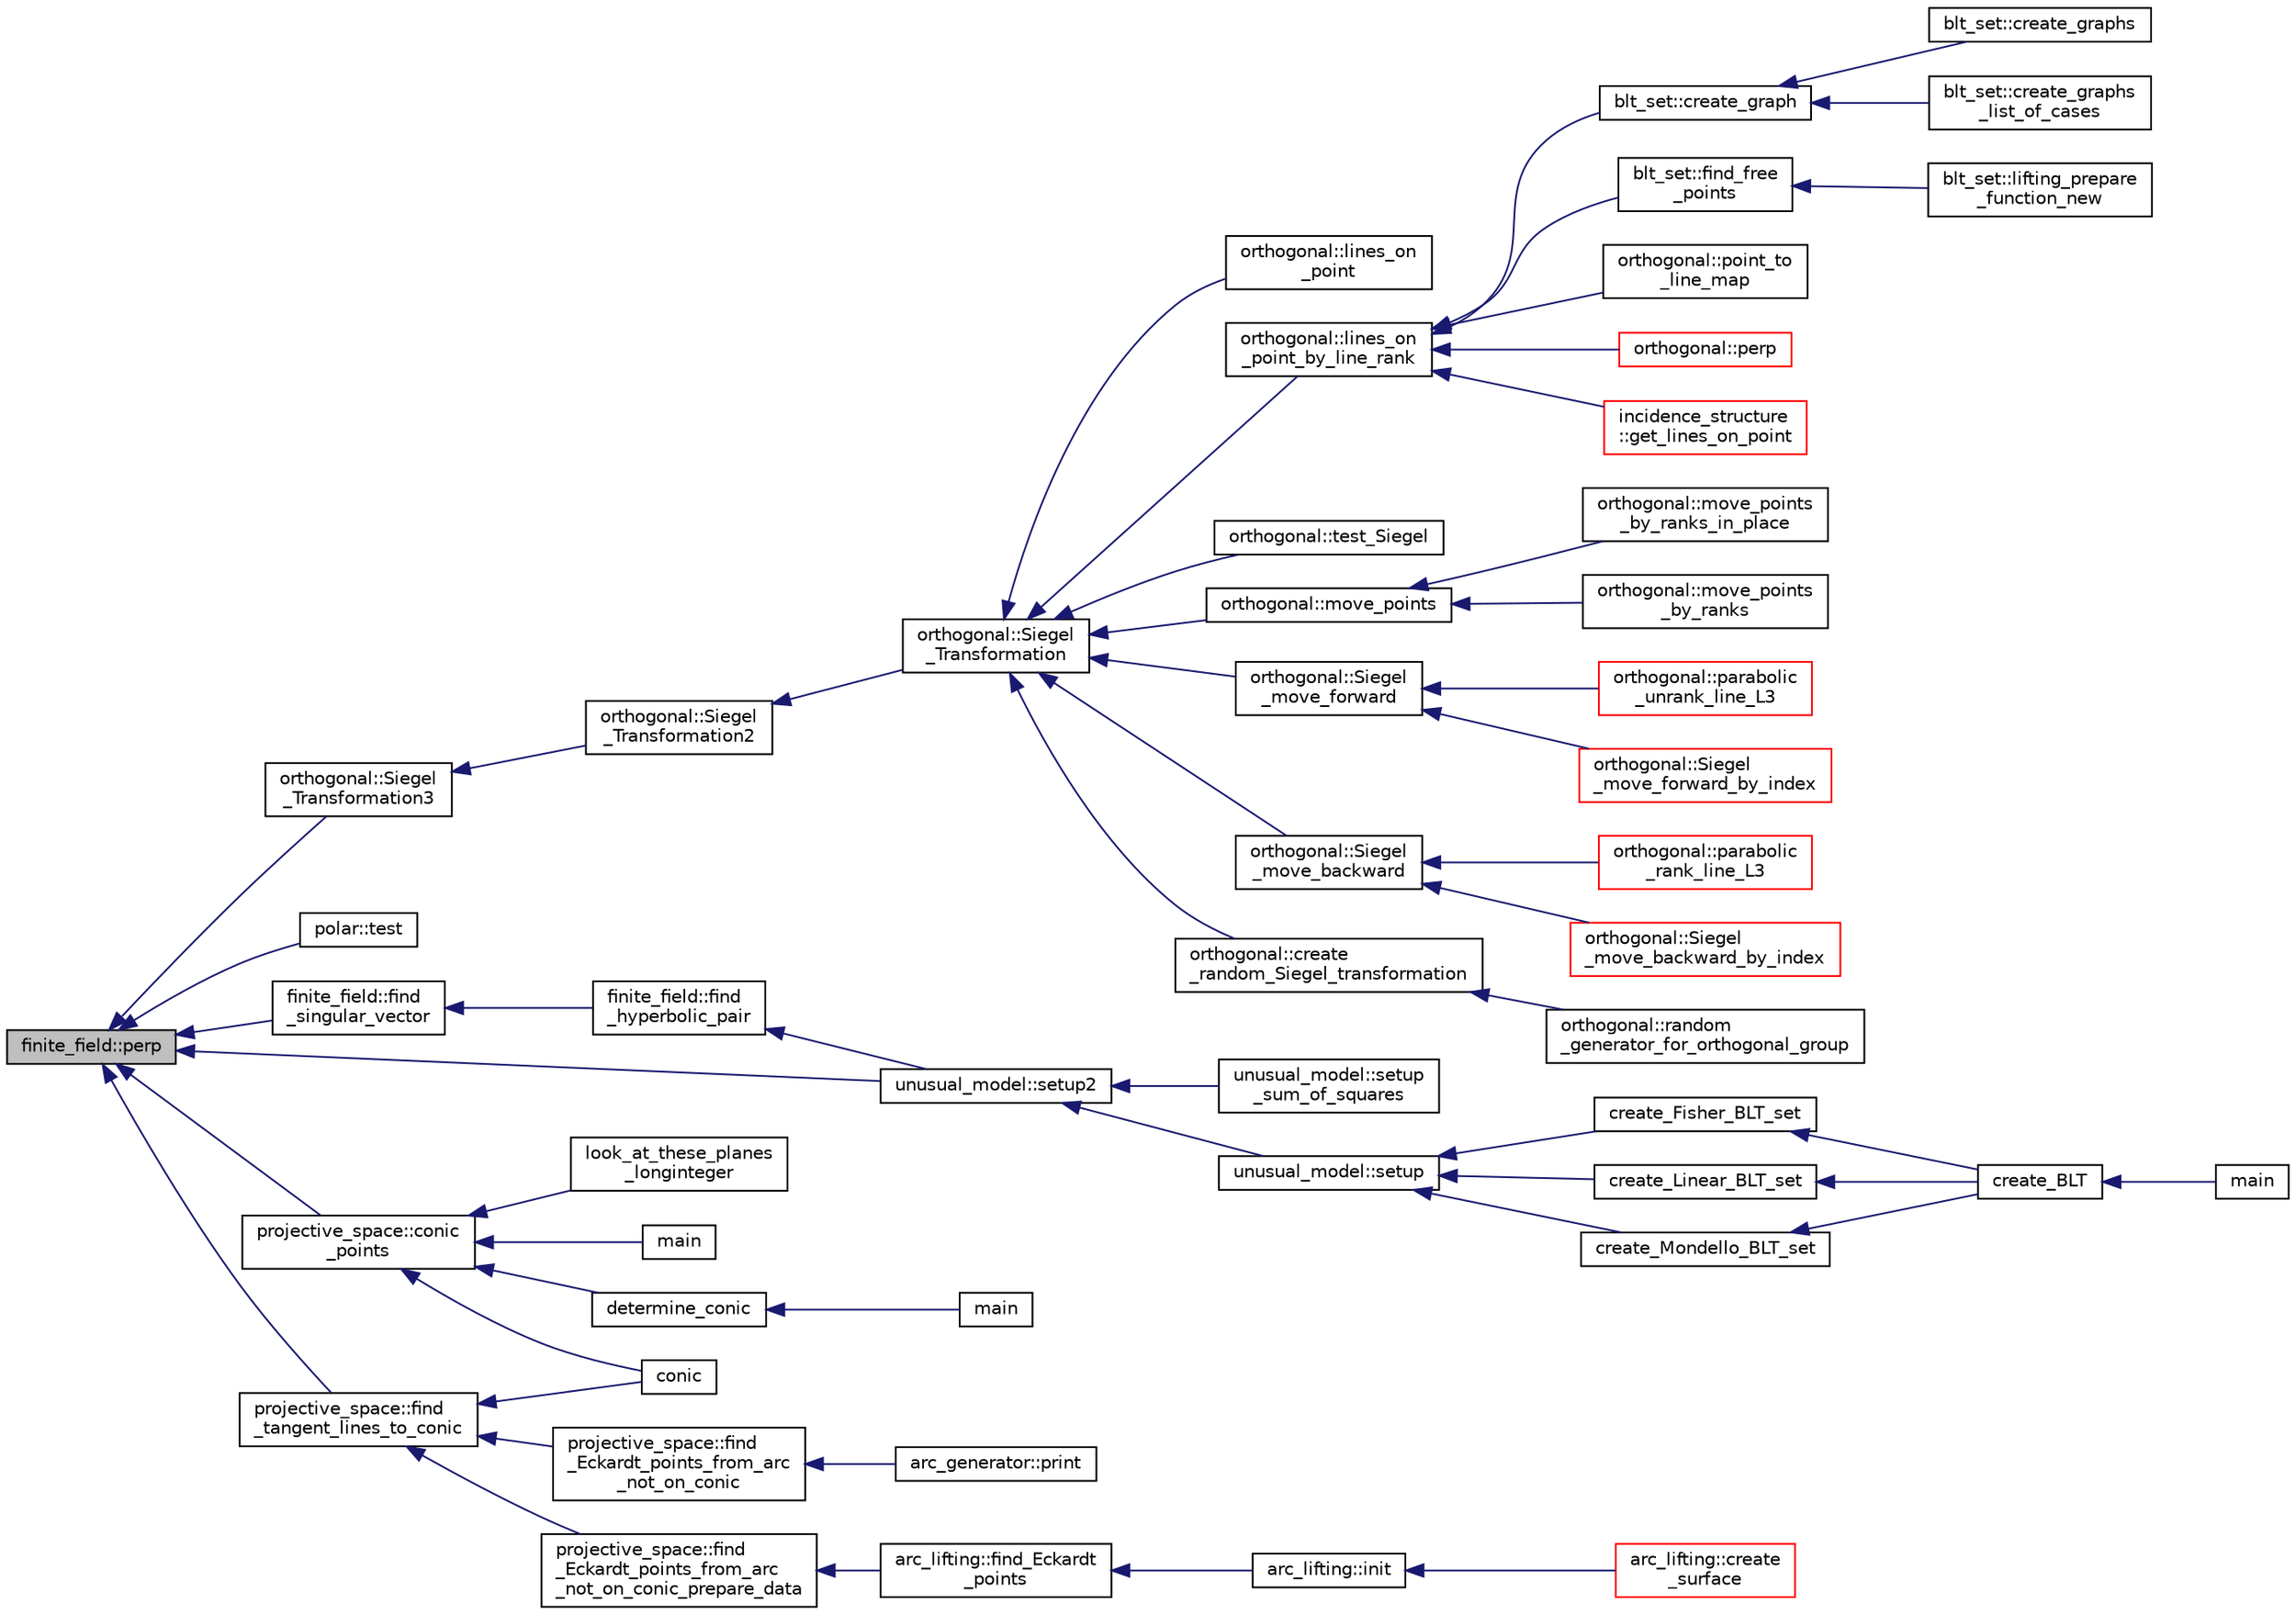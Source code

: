 digraph "finite_field::perp"
{
  edge [fontname="Helvetica",fontsize="10",labelfontname="Helvetica",labelfontsize="10"];
  node [fontname="Helvetica",fontsize="10",shape=record];
  rankdir="LR";
  Node13860 [label="finite_field::perp",height=0.2,width=0.4,color="black", fillcolor="grey75", style="filled", fontcolor="black"];
  Node13860 -> Node13861 [dir="back",color="midnightblue",fontsize="10",style="solid",fontname="Helvetica"];
  Node13861 [label="orthogonal::Siegel\l_Transformation3",height=0.2,width=0.4,color="black", fillcolor="white", style="filled",URL="$d7/daa/classorthogonal.html#ac9129abf3f825e8c7d5591d1ba116ac7"];
  Node13861 -> Node13862 [dir="back",color="midnightblue",fontsize="10",style="solid",fontname="Helvetica"];
  Node13862 [label="orthogonal::Siegel\l_Transformation2",height=0.2,width=0.4,color="black", fillcolor="white", style="filled",URL="$d7/daa/classorthogonal.html#aaf1945ebd71495f1b362e5091d4b30ec"];
  Node13862 -> Node13863 [dir="back",color="midnightblue",fontsize="10",style="solid",fontname="Helvetica"];
  Node13863 [label="orthogonal::Siegel\l_Transformation",height=0.2,width=0.4,color="black", fillcolor="white", style="filled",URL="$d7/daa/classorthogonal.html#a27258e68c99323ac8de66fedbe565a3d"];
  Node13863 -> Node13864 [dir="back",color="midnightblue",fontsize="10",style="solid",fontname="Helvetica"];
  Node13864 [label="orthogonal::lines_on\l_point",height=0.2,width=0.4,color="black", fillcolor="white", style="filled",URL="$d7/daa/classorthogonal.html#aa3249c7fddbc156af817fb274e41c914"];
  Node13863 -> Node13865 [dir="back",color="midnightblue",fontsize="10",style="solid",fontname="Helvetica"];
  Node13865 [label="orthogonal::lines_on\l_point_by_line_rank",height=0.2,width=0.4,color="black", fillcolor="white", style="filled",URL="$d7/daa/classorthogonal.html#adc21874b6da3cd3585c704994fb538aa"];
  Node13865 -> Node13866 [dir="back",color="midnightblue",fontsize="10",style="solid",fontname="Helvetica"];
  Node13866 [label="blt_set::create_graph",height=0.2,width=0.4,color="black", fillcolor="white", style="filled",URL="$d1/d3d/classblt__set.html#ae92249ece99ffbc92e93e49cd5d5dccf"];
  Node13866 -> Node13867 [dir="back",color="midnightblue",fontsize="10",style="solid",fontname="Helvetica"];
  Node13867 [label="blt_set::create_graphs",height=0.2,width=0.4,color="black", fillcolor="white", style="filled",URL="$d1/d3d/classblt__set.html#a3f1d4a8ed15875c47b327949f26a4533"];
  Node13866 -> Node13868 [dir="back",color="midnightblue",fontsize="10",style="solid",fontname="Helvetica"];
  Node13868 [label="blt_set::create_graphs\l_list_of_cases",height=0.2,width=0.4,color="black", fillcolor="white", style="filled",URL="$d1/d3d/classblt__set.html#a91ad531d4154bd887182dbd6121476f3"];
  Node13865 -> Node13869 [dir="back",color="midnightblue",fontsize="10",style="solid",fontname="Helvetica"];
  Node13869 [label="blt_set::find_free\l_points",height=0.2,width=0.4,color="black", fillcolor="white", style="filled",URL="$d1/d3d/classblt__set.html#a71f82dd3dc4a901ea2a0949d2f1af302"];
  Node13869 -> Node13870 [dir="back",color="midnightblue",fontsize="10",style="solid",fontname="Helvetica"];
  Node13870 [label="blt_set::lifting_prepare\l_function_new",height=0.2,width=0.4,color="black", fillcolor="white", style="filled",URL="$d1/d3d/classblt__set.html#a1314b7c0a3b78ba54c0f61a397d8afce"];
  Node13865 -> Node13871 [dir="back",color="midnightblue",fontsize="10",style="solid",fontname="Helvetica"];
  Node13871 [label="orthogonal::point_to\l_line_map",height=0.2,width=0.4,color="black", fillcolor="white", style="filled",URL="$d7/daa/classorthogonal.html#a1eae48671390d1c251303be93b45f9e4"];
  Node13865 -> Node13872 [dir="back",color="midnightblue",fontsize="10",style="solid",fontname="Helvetica"];
  Node13872 [label="orthogonal::perp",height=0.2,width=0.4,color="red", fillcolor="white", style="filled",URL="$d7/daa/classorthogonal.html#ae80e0fa8d1e8caddb9afbb466e3d3189"];
  Node13865 -> Node13903 [dir="back",color="midnightblue",fontsize="10",style="solid",fontname="Helvetica"];
  Node13903 [label="incidence_structure\l::get_lines_on_point",height=0.2,width=0.4,color="red", fillcolor="white", style="filled",URL="$da/d8a/classincidence__structure.html#a09148fd9478525b4a65c8e44833d1861"];
  Node13863 -> Node13948 [dir="back",color="midnightblue",fontsize="10",style="solid",fontname="Helvetica"];
  Node13948 [label="orthogonal::test_Siegel",height=0.2,width=0.4,color="black", fillcolor="white", style="filled",URL="$d7/daa/classorthogonal.html#ad6d248c572d92abe41416065addd4a69"];
  Node13863 -> Node13949 [dir="back",color="midnightblue",fontsize="10",style="solid",fontname="Helvetica"];
  Node13949 [label="orthogonal::move_points",height=0.2,width=0.4,color="black", fillcolor="white", style="filled",URL="$d7/daa/classorthogonal.html#a24bfc815e987e19df641315b98ff8822"];
  Node13949 -> Node13950 [dir="back",color="midnightblue",fontsize="10",style="solid",fontname="Helvetica"];
  Node13950 [label="orthogonal::move_points\l_by_ranks_in_place",height=0.2,width=0.4,color="black", fillcolor="white", style="filled",URL="$d7/daa/classorthogonal.html#a82fac7f7528e41392b5fe89860d4204d"];
  Node13949 -> Node13951 [dir="back",color="midnightblue",fontsize="10",style="solid",fontname="Helvetica"];
  Node13951 [label="orthogonal::move_points\l_by_ranks",height=0.2,width=0.4,color="black", fillcolor="white", style="filled",URL="$d7/daa/classorthogonal.html#a6b1b57c7b6114d7d51c9375fe5014b22"];
  Node13863 -> Node13952 [dir="back",color="midnightblue",fontsize="10",style="solid",fontname="Helvetica"];
  Node13952 [label="orthogonal::Siegel\l_move_forward",height=0.2,width=0.4,color="black", fillcolor="white", style="filled",URL="$d7/daa/classorthogonal.html#a065d0faccc00df42afd671dac644d480"];
  Node13952 -> Node13953 [dir="back",color="midnightblue",fontsize="10",style="solid",fontname="Helvetica"];
  Node13953 [label="orthogonal::parabolic\l_unrank_line_L3",height=0.2,width=0.4,color="red", fillcolor="white", style="filled",URL="$d7/daa/classorthogonal.html#ae1edfba289a03ed4d383514c2b0dc4b7"];
  Node13952 -> Node14181 [dir="back",color="midnightblue",fontsize="10",style="solid",fontname="Helvetica"];
  Node14181 [label="orthogonal::Siegel\l_move_forward_by_index",height=0.2,width=0.4,color="red", fillcolor="white", style="filled",URL="$d7/daa/classorthogonal.html#a606e885cb85b824bcda44154a3cfbfe8"];
  Node13863 -> Node14187 [dir="back",color="midnightblue",fontsize="10",style="solid",fontname="Helvetica"];
  Node14187 [label="orthogonal::Siegel\l_move_backward",height=0.2,width=0.4,color="black", fillcolor="white", style="filled",URL="$d7/daa/classorthogonal.html#a365beaf002d1ffc9a600e73f1983e800"];
  Node14187 -> Node14188 [dir="back",color="midnightblue",fontsize="10",style="solid",fontname="Helvetica"];
  Node14188 [label="orthogonal::parabolic\l_rank_line_L3",height=0.2,width=0.4,color="red", fillcolor="white", style="filled",URL="$d7/daa/classorthogonal.html#afea1a02e2b439b28127cfa2a782da8c9"];
  Node14187 -> Node14194 [dir="back",color="midnightblue",fontsize="10",style="solid",fontname="Helvetica"];
  Node14194 [label="orthogonal::Siegel\l_move_backward_by_index",height=0.2,width=0.4,color="red", fillcolor="white", style="filled",URL="$d7/daa/classorthogonal.html#aa8eaeba82de3ff3b5f50b4ccd22b2631"];
  Node13863 -> Node14200 [dir="back",color="midnightblue",fontsize="10",style="solid",fontname="Helvetica"];
  Node14200 [label="orthogonal::create\l_random_Siegel_transformation",height=0.2,width=0.4,color="black", fillcolor="white", style="filled",URL="$d7/daa/classorthogonal.html#ad691ec706194282d2954a5edaca883cf"];
  Node14200 -> Node14201 [dir="back",color="midnightblue",fontsize="10",style="solid",fontname="Helvetica"];
  Node14201 [label="orthogonal::random\l_generator_for_orthogonal_group",height=0.2,width=0.4,color="black", fillcolor="white", style="filled",URL="$d7/daa/classorthogonal.html#a380946c3af4d3d83118c409a7aecfe3d"];
  Node13860 -> Node14202 [dir="back",color="midnightblue",fontsize="10",style="solid",fontname="Helvetica"];
  Node14202 [label="polar::test",height=0.2,width=0.4,color="black", fillcolor="white", style="filled",URL="$da/d1c/classpolar.html#a572e42f92cd6a03dc1b12a1371024958"];
  Node13860 -> Node14203 [dir="back",color="midnightblue",fontsize="10",style="solid",fontname="Helvetica"];
  Node14203 [label="finite_field::find\l_singular_vector",height=0.2,width=0.4,color="black", fillcolor="white", style="filled",URL="$df/d5a/classfinite__field.html#a71d9d2adde5b7dc94ccdd2b38baaca53"];
  Node14203 -> Node14204 [dir="back",color="midnightblue",fontsize="10",style="solid",fontname="Helvetica"];
  Node14204 [label="finite_field::find\l_hyperbolic_pair",height=0.2,width=0.4,color="black", fillcolor="white", style="filled",URL="$df/d5a/classfinite__field.html#a8702546f7248a1721647e856c6e153a2"];
  Node14204 -> Node14205 [dir="back",color="midnightblue",fontsize="10",style="solid",fontname="Helvetica"];
  Node14205 [label="unusual_model::setup2",height=0.2,width=0.4,color="black", fillcolor="white", style="filled",URL="$dc/d50/classunusual__model.html#a00f7da705c24f863338828447abf7aae"];
  Node14205 -> Node14206 [dir="back",color="midnightblue",fontsize="10",style="solid",fontname="Helvetica"];
  Node14206 [label="unusual_model::setup\l_sum_of_squares",height=0.2,width=0.4,color="black", fillcolor="white", style="filled",URL="$dc/d50/classunusual__model.html#ab330b51451b34a5291ee5707ef725eff"];
  Node14205 -> Node14207 [dir="back",color="midnightblue",fontsize="10",style="solid",fontname="Helvetica"];
  Node14207 [label="unusual_model::setup",height=0.2,width=0.4,color="black", fillcolor="white", style="filled",URL="$dc/d50/classunusual__model.html#adb517fd342dd2ed2d0cc117211ac1c0d"];
  Node14207 -> Node14208 [dir="back",color="midnightblue",fontsize="10",style="solid",fontname="Helvetica"];
  Node14208 [label="create_Fisher_BLT_set",height=0.2,width=0.4,color="black", fillcolor="white", style="filled",URL="$d4/d67/geometry_8h.html#ad970fc96c238a422a64338691f8b91cc"];
  Node14208 -> Node14209 [dir="back",color="midnightblue",fontsize="10",style="solid",fontname="Helvetica"];
  Node14209 [label="create_BLT",height=0.2,width=0.4,color="black", fillcolor="white", style="filled",URL="$d4/d67/geometry_8h.html#a5a6f4081a90668e2e95f8e4886d241d9"];
  Node14209 -> Node14210 [dir="back",color="midnightblue",fontsize="10",style="solid",fontname="Helvetica"];
  Node14210 [label="main",height=0.2,width=0.4,color="black", fillcolor="white", style="filled",URL="$d4/d6e/make__something_8_c.html#a217dbf8b442f20279ea00b898af96f52"];
  Node14207 -> Node14211 [dir="back",color="midnightblue",fontsize="10",style="solid",fontname="Helvetica"];
  Node14211 [label="create_Linear_BLT_set",height=0.2,width=0.4,color="black", fillcolor="white", style="filled",URL="$d4/d67/geometry_8h.html#a9a35af1dd478ad49c6922240bfff89dd"];
  Node14211 -> Node14209 [dir="back",color="midnightblue",fontsize="10",style="solid",fontname="Helvetica"];
  Node14207 -> Node14212 [dir="back",color="midnightblue",fontsize="10",style="solid",fontname="Helvetica"];
  Node14212 [label="create_Mondello_BLT_set",height=0.2,width=0.4,color="black", fillcolor="white", style="filled",URL="$d4/d67/geometry_8h.html#ab6f68b0ad3b8ccc37d88073576930ea8"];
  Node14212 -> Node14209 [dir="back",color="midnightblue",fontsize="10",style="solid",fontname="Helvetica"];
  Node13860 -> Node14213 [dir="back",color="midnightblue",fontsize="10",style="solid",fontname="Helvetica"];
  Node14213 [label="projective_space::conic\l_points",height=0.2,width=0.4,color="black", fillcolor="white", style="filled",URL="$d2/d17/classprojective__space.html#ac89e189c57d38120fd83fec078fd59e8"];
  Node14213 -> Node14003 [dir="back",color="midnightblue",fontsize="10",style="solid",fontname="Helvetica"];
  Node14003 [label="conic",height=0.2,width=0.4,color="black", fillcolor="white", style="filled",URL="$d4/de8/conic_8_c.html#a96def9474b981a9d5831a9b48d85d652"];
  Node14213 -> Node14214 [dir="back",color="midnightblue",fontsize="10",style="solid",fontname="Helvetica"];
  Node14214 [label="look_at_these_planes\l_longinteger",height=0.2,width=0.4,color="black", fillcolor="white", style="filled",URL="$da/d90/analyze_8_c.html#ae230005122bb89f7409f5937134b73bf"];
  Node14213 -> Node14215 [dir="back",color="midnightblue",fontsize="10",style="solid",fontname="Helvetica"];
  Node14215 [label="main",height=0.2,width=0.4,color="black", fillcolor="white", style="filled",URL="$de/d27/determine__conic_8_c.html#a3c04138a5bfe5d72780bb7e82a18e627"];
  Node14213 -> Node14216 [dir="back",color="midnightblue",fontsize="10",style="solid",fontname="Helvetica"];
  Node14216 [label="determine_conic",height=0.2,width=0.4,color="black", fillcolor="white", style="filled",URL="$d5/d87/globals_8h.html#a1f36b2be45a6576165929165abb56f1e"];
  Node14216 -> Node14217 [dir="back",color="midnightblue",fontsize="10",style="solid",fontname="Helvetica"];
  Node14217 [label="main",height=0.2,width=0.4,color="black", fillcolor="white", style="filled",URL="$d4/de8/conic_8_c.html#a3c04138a5bfe5d72780bb7e82a18e627"];
  Node13860 -> Node14218 [dir="back",color="midnightblue",fontsize="10",style="solid",fontname="Helvetica"];
  Node14218 [label="projective_space::find\l_tangent_lines_to_conic",height=0.2,width=0.4,color="black", fillcolor="white", style="filled",URL="$d2/d17/classprojective__space.html#a5466280662eb757e4361e5b91e9a3b0b"];
  Node14218 -> Node14003 [dir="back",color="midnightblue",fontsize="10",style="solid",fontname="Helvetica"];
  Node14218 -> Node14219 [dir="back",color="midnightblue",fontsize="10",style="solid",fontname="Helvetica"];
  Node14219 [label="projective_space::find\l_Eckardt_points_from_arc\l_not_on_conic",height=0.2,width=0.4,color="black", fillcolor="white", style="filled",URL="$d2/d17/classprojective__space.html#a3b4fbef8fbbeee1af542b6f7c969ed79"];
  Node14219 -> Node14220 [dir="back",color="midnightblue",fontsize="10",style="solid",fontname="Helvetica"];
  Node14220 [label="arc_generator::print",height=0.2,width=0.4,color="black", fillcolor="white", style="filled",URL="$d4/d21/classarc__generator.html#a4ae2e25ba85a60fb2a90a7b4f52675f7"];
  Node14218 -> Node14221 [dir="back",color="midnightblue",fontsize="10",style="solid",fontname="Helvetica"];
  Node14221 [label="projective_space::find\l_Eckardt_points_from_arc\l_not_on_conic_prepare_data",height=0.2,width=0.4,color="black", fillcolor="white", style="filled",URL="$d2/d17/classprojective__space.html#a0fc1d9c2df818d2ffa6750c2cb63c54c"];
  Node14221 -> Node14222 [dir="back",color="midnightblue",fontsize="10",style="solid",fontname="Helvetica"];
  Node14222 [label="arc_lifting::find_Eckardt\l_points",height=0.2,width=0.4,color="black", fillcolor="white", style="filled",URL="$dc/db7/classarc__lifting.html#a70012c92bd78768f5c1c5d14f995147b"];
  Node14222 -> Node14223 [dir="back",color="midnightblue",fontsize="10",style="solid",fontname="Helvetica"];
  Node14223 [label="arc_lifting::init",height=0.2,width=0.4,color="black", fillcolor="white", style="filled",URL="$dc/db7/classarc__lifting.html#a11fc382addd05e0bbe8b0b44dcd4c55e"];
  Node14223 -> Node14224 [dir="back",color="midnightblue",fontsize="10",style="solid",fontname="Helvetica"];
  Node14224 [label="arc_lifting::create\l_surface",height=0.2,width=0.4,color="red", fillcolor="white", style="filled",URL="$dc/db7/classarc__lifting.html#a2b1fd46281de9ff3fef00fc122d39b2b"];
  Node13860 -> Node14205 [dir="back",color="midnightblue",fontsize="10",style="solid",fontname="Helvetica"];
}
